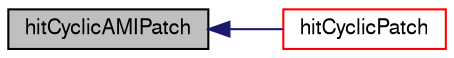 digraph "hitCyclicAMIPatch"
{
  bgcolor="transparent";
  edge [fontname="FreeSans",fontsize="10",labelfontname="FreeSans",labelfontsize="10"];
  node [fontname="FreeSans",fontsize="10",shape=record];
  rankdir="LR";
  Node3396 [label="hitCyclicAMIPatch",height=0.2,width=0.4,color="black", fillcolor="grey75", style="filled", fontcolor="black"];
  Node3396 -> Node3397 [dir="back",color="midnightblue",fontsize="10",style="solid",fontname="FreeSans"];
  Node3397 [label="hitCyclicPatch",height=0.2,width=0.4,color="red",URL="$a23586.html#a18d4a8f6e9443b58d4ba678034d03d19",tooltip="Overridable function to handle the particle hitting a cyclicPatch. "];
}
